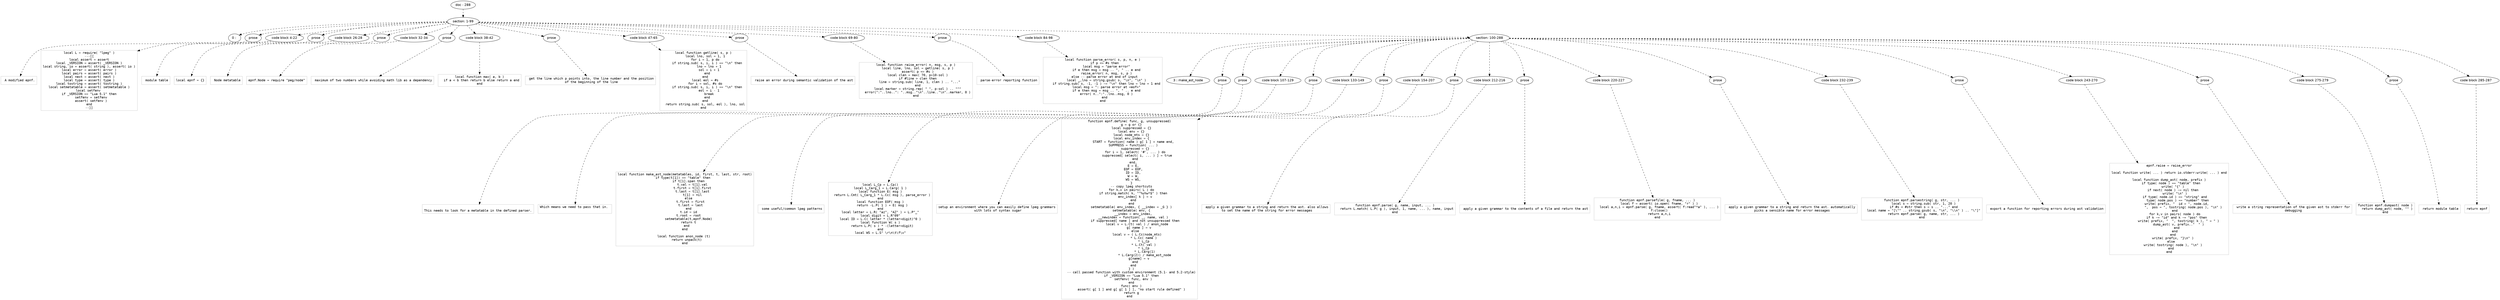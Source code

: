 digraph hierarchy {

node [fontname=Helvetica]
edge [style=dashed]

doc_0 [label="doc - 288"]


doc_0 -> { section_1}
{rank=same; section_1}

section_1 [label="section: 1-99"]


section_1 -> { header_2 prose_3 codeblock_4 prose_5 codeblock_6 prose_7 codeblock_8 prose_9 codeblock_10 prose_11 codeblock_12 prose_13 codeblock_14 prose_15 codeblock_16 section_17}
{rank=same; header_2 prose_3 codeblock_4 prose_5 codeblock_6 prose_7 codeblock_8 prose_9 codeblock_10 prose_11 codeblock_12 prose_13 codeblock_14 prose_15 codeblock_16 section_17}

header_2 [label="0 : "]

prose_3 [label="prose"]

codeblock_4 [label="code block 4-22"]

prose_5 [label="prose"]

codeblock_6 [label="code block 26-28"]

prose_7 [label="prose"]

codeblock_8 [label="code block 32-34"]

prose_9 [label="prose"]

codeblock_10 [label="code block 38-42"]

prose_11 [label="prose"]

codeblock_12 [label="code block 47-65"]

prose_13 [label="prose"]

codeblock_14 [label="code block 69-80"]

prose_15 [label="prose"]

codeblock_16 [label="code block 84-98"]

section_17 [label="section: 100-288"]


prose_3 -> leaf_18
leaf_18  [color=Gray,shape=rectangle,fontname=Inconsolata,label=" A modified epnf.
"]
codeblock_4 -> leaf_19
leaf_19  [color=Gray,shape=rectangle,fontname=Inconsolata,label="local L = require( \"lpeg\" )
---[[
local assert = assert
local _VERSION = assert( _VERSION )
local string, io = assert( string ), assert( io )
local error = assert( error )
local pairs = assert( pairs )
local next = assert( next )
local type = assert( type )
local tostring = assert( tostring )
local setmetatable = assert( setmetatable )
local setfenv 
if _VERSION == \"Lua 5.1\" then
  setfenv = setfenv
  assert( setfenv )
end
--]]"]
prose_5 -> leaf_20
leaf_20  [color=Gray,shape=rectangle,fontname=Inconsolata,label=" module table
"]
codeblock_6 -> leaf_21
leaf_21  [color=Gray,shape=rectangle,fontname=Inconsolata,label="local epnf = {}"]
prose_7 -> leaf_22
leaf_22  [color=Gray,shape=rectangle,fontname=Inconsolata,label=" Node metatable
"]
codeblock_8 -> leaf_23
leaf_23  [color=Gray,shape=rectangle,fontname=Inconsolata,label="epnf.Node = require \"peg/node\""]
prose_9 -> leaf_24
leaf_24  [color=Gray,shape=rectangle,fontname=Inconsolata,label=" maximum of two numbers while avoiding math lib as a dependency
"]
codeblock_10 -> leaf_25
leaf_25  [color=Gray,shape=rectangle,fontname=Inconsolata,label="local function max( a, b )
  if a < b then return b else return a end
end"]
prose_11 -> leaf_26
leaf_26  [color=Gray,shape=rectangle,fontname=Inconsolata,label=" get the line which p points into, the line number and the position
 of the beginning of the line
"]
codeblock_12 -> leaf_27
leaf_27  [color=Gray,shape=rectangle,fontname=Inconsolata,label="local function getline( s, p )
  local lno, sol = 1, 1
  for i = 1, p do
    if string.sub( s, i, i ) == \"\\n\" then
      lno = lno + 1
      sol = i + 1
    end
  end
  local eol = #s
  for i = sol, #s do
    if string.sub( s, i, i ) == \"\\n\" then
      eol = i - 1
      break
    end
  end
  return string.sub( s, sol, eol ), lno, sol
end"]
prose_13 -> leaf_28
leaf_28  [color=Gray,shape=rectangle,fontname=Inconsolata,label=" raise an error during semantic validation of the ast
"]
codeblock_14 -> leaf_29
leaf_29  [color=Gray,shape=rectangle,fontname=Inconsolata,label="local function raise_error( n, msg, s, p )
  local line, lno, sol = getline( s, p )
  assert( p <= #s )
  local clen = max( 70, p+10-sol )
  if #line > clen then
    line = string.sub( line, 1, clen ) .. \"...\"
  end
  local marker = string.rep( \" \", p-sol ) .. \"^\"
  error(\":\"..lno..\": \"..msg..\"\\n\"..line..\"\\n\"..marker, 0 )
end"]
prose_15 -> leaf_30
leaf_30  [color=Gray,shape=rectangle,fontname=Inconsolata,label=" parse-error reporting function
"]
codeblock_16 -> leaf_31
leaf_31  [color=Gray,shape=rectangle,fontname=Inconsolata,label="local function parse_error( s, p, n, e )
  if p <= #s then
    local msg = \"parse error\"
    if e then msg = msg .. \", \" .. e end
    raise_error( n, msg, s, p )
  else -- parse error at end of input
    local _,lno = string.gsub( s, \"\\n\", \"\\n\" )
    if string.sub( s, -1, -1 ) ~= \"\\n\" then lno = lno + 1 end
    local msg = \": parse error at <eof>\"
    if e then msg = msg .. \", \" .. e end
    error( n..\":\"..lno..msg, 0 )
  end
end"]
section_17 -> { header_32 prose_33 prose_34 codeblock_35 prose_36 codeblock_37 prose_38 codeblock_39 prose_40 codeblock_41 prose_42 codeblock_43 prose_44 codeblock_45 prose_46 codeblock_47 prose_48 codeblock_49 prose_50 codeblock_51}
{rank=same; header_32 prose_33 prose_34 codeblock_35 prose_36 codeblock_37 prose_38 codeblock_39 prose_40 codeblock_41 prose_42 codeblock_43 prose_44 codeblock_45 prose_46 codeblock_47 prose_48 codeblock_49 prose_50 codeblock_51}

header_32 [label="3 : make_ast_node"]

prose_33 [label="prose"]

prose_34 [label="prose"]

codeblock_35 [label="code block 107-129"]

prose_36 [label="prose"]

codeblock_37 [label="code block 133-149"]

prose_38 [label="prose"]

codeblock_39 [label="code block 154-207"]

prose_40 [label="prose"]

codeblock_41 [label="code block 212-216"]

prose_42 [label="prose"]

codeblock_43 [label="code block 220-227"]

prose_44 [label="prose"]

codeblock_45 [label="code block 232-239"]

prose_46 [label="prose"]

codeblock_47 [label="code block 243-270"]

prose_48 [label="prose"]

codeblock_49 [label="code block 275-279"]

prose_50 [label="prose"]

codeblock_51 [label="code block 285-287"]


prose_33 -> leaf_52
leaf_52  [color=Gray,shape=rectangle,fontname=Inconsolata,label="
This needs to look for a metatable in the defined parser.
"]
prose_34 -> leaf_53
leaf_53  [color=Gray,shape=rectangle,fontname=Inconsolata,label="Which means we need to pass that in. 

"]
codeblock_35 -> leaf_54
leaf_54  [color=Gray,shape=rectangle,fontname=Inconsolata,label="local function make_ast_node(metatables, id, first, t, last, str, root)
  if type(t[1]) == \"table\" then    
    if t[1].span then
        t.val = t[1].val
        t.first = t[1].first
        t.last = t[1].last
        t[1] = nil
    else
      t.first = first
      t.last = last
    end
    t.id = id
    t.root = root
    setmetatable(t,epnf.Node)
    return t
  end
end

local function anon_node (t) 
  return unpack(t)
end"]
prose_36 -> leaf_55
leaf_55  [color=Gray,shape=rectangle,fontname=Inconsolata,label=" some useful/common lpeg patterns
"]
codeblock_37 -> leaf_56
leaf_56  [color=Gray,shape=rectangle,fontname=Inconsolata,label="local L_Cp = L.Cp()
local L_Carg_1 = L.Carg( 1 )
local function E( msg )
  return L.Cmt( L_Carg_1 * L.Cc( msg ), parse_error )
end
local function EOF( msg )
  return -L.P( 1 ) + E( msg )
end
local letter = L.R( \"az\", \"AZ\" ) + L.P\"_\"
local digit = L.R\"09\"
local ID = L.C( letter * (letter+digit)^0 )
local function W( s )
  return L.P( s ) * -(letter+digit)
end
local WS = L.S\" \\r\\n\\t\\f\\v\""]
prose_38 -> leaf_57
leaf_57  [color=Gray,shape=rectangle,fontname=Inconsolata,label="setup an environment where you can easily define lpeg grammars
 with lots of syntax sugar
"]
codeblock_39 -> leaf_58
leaf_58  [color=Gray,shape=rectangle,fontname=Inconsolata,label="function epnf.define( func, g, unsuppressed)
  g = g or {}
  local suppressed = {}
  local env = {}
  local node_mts = {}
  local env_index = {
    START = function( name ) g[ 1 ] = name end,
    SUPPRESS = function( ... )
      suppressed = {}
      for i = 1, select( '#', ... ) do
        suppressed[ select( i, ... ) ] = true
      end
    end,
    E = E,
    EOF = EOF,
    ID = ID,
    W = W,
    WS = WS,
  }
  -- copy lpeg shortcuts
  for k,v in pairs( L ) do
    if string.match( k, \"^%u%w*$\" ) then
      env_index[ k ] = v
    end
  end
  setmetatable( env_index, { __index = _G } )
  setmetatable( env, {
    __index = env_index,
    __newindex = function( _, name, val )
      if suppressed[ name ] and not unsuppressed then
        local v = L.Ct( val ) / anon_node
          g[ name ] = v
      else
        local v = ( L.Cc(node_mts)
                * L.Cc( name ) 
                * L_Cp 
                * L.Ct( val ) 
                * L_Cp 
                * L.Carg(1)
                * L.Carg(2)) / make_ast_node
          g[name] = v
      end
    end
  } )
  -- call passed function with custom environment (5.1- and 5.2-style)
  if _VERSION == \"Lua 5.1\" then
    setfenv( func, env )
  end
  func( env )
  assert( g[ 1 ] and g[ g[ 1 ] ], \"no start rule defined\" )
  return g
end"]
prose_40 -> leaf_59
leaf_59  [color=Gray,shape=rectangle,fontname=Inconsolata,label=" apply a given grammar to a string and return the ast. also allows
 to set the name of the string for error messages
"]
codeblock_41 -> leaf_60
leaf_60  [color=Gray,shape=rectangle,fontname=Inconsolata,label="function epnf.parse( g, name, input, ... )
  return L.match( L.P( g ), input, 1, name, ... ), name, input
end"]
prose_42 -> leaf_61
leaf_61  [color=Gray,shape=rectangle,fontname=Inconsolata,label=" apply a given grammar to the contents of a file and return the ast
"]
codeblock_43 -> leaf_62
leaf_62  [color=Gray,shape=rectangle,fontname=Inconsolata,label="function epnf.parsefile( g, fname, ... )
  local f = assert( io.open( fname, \"r\" ) )
  local a,n,i = epnf.parse( g, fname, assert( f:read\"*a\" ), ... )
  f:close()
  return a,n,i
end"]
prose_44 -> leaf_63
leaf_63  [color=Gray,shape=rectangle,fontname=Inconsolata,label=" apply a given grammar to a string and return the ast. automatically
 picks a sensible name for error messages
"]
codeblock_45 -> leaf_64
leaf_64  [color=Gray,shape=rectangle,fontname=Inconsolata,label="function epnf.parsestring( g, str, ... )
  local s = string.sub( str, 1, 20 )
  if #s < #str then s = s .. \"...\" end
  local name = \"[\\\"\" .. string.gsub( s, \"\\n\", \"\\\\n\" ) .. \"\\\"]\"
  return epnf.parse( g, name, str, ... )
end"]
prose_46 -> leaf_65
leaf_65  [color=Gray,shape=rectangle,fontname=Inconsolata,label=" export a function for reporting errors during ast validation
"]
codeblock_47 -> leaf_66
leaf_66  [color=Gray,shape=rectangle,fontname=Inconsolata,label="epnf.raise = raise_error

local function write( ... ) return io.stderr:write( ... ) end

local function dump_ast( node, prefix )
  if type( node ) == \"table\" then
    write( \"{\" )
    if next( node ) ~= nil then
      write( \"\\n\" )
      if type( node.id ) == \"string\" and
         type( node.pos ) == \"number\" then
        write( prefix, \"  id = \", node.id,
               \",  pos = \", tostring( node.pos ), \"\\n\" )
      end
      for k,v in pairs( node ) do
        if k ~= \"id\" and k ~= \"pos\" then
          write( prefix, \"  \", tostring( k ), \" = \" )
          dump_ast( v, prefix..\"  \" )
        end
      end
    end
    write( prefix, \"}\\n\" )
  else
    write( tostring( node ), \"\\n\" )
  end
end"]
prose_48 -> leaf_67
leaf_67  [color=Gray,shape=rectangle,fontname=Inconsolata,label=" write a string representation of the given ast to stderr for
 debugging
"]
codeblock_49 -> leaf_68
leaf_68  [color=Gray,shape=rectangle,fontname=Inconsolata,label="function epnf.dumpast( node )
  return dump_ast( node, \"\" )
end"]
prose_50 -> leaf_69
leaf_69  [color=Gray,shape=rectangle,fontname=Inconsolata,label=" return module table
"]
codeblock_51 -> leaf_70
leaf_70  [color=Gray,shape=rectangle,fontname=Inconsolata,label="return epnf"]

}
